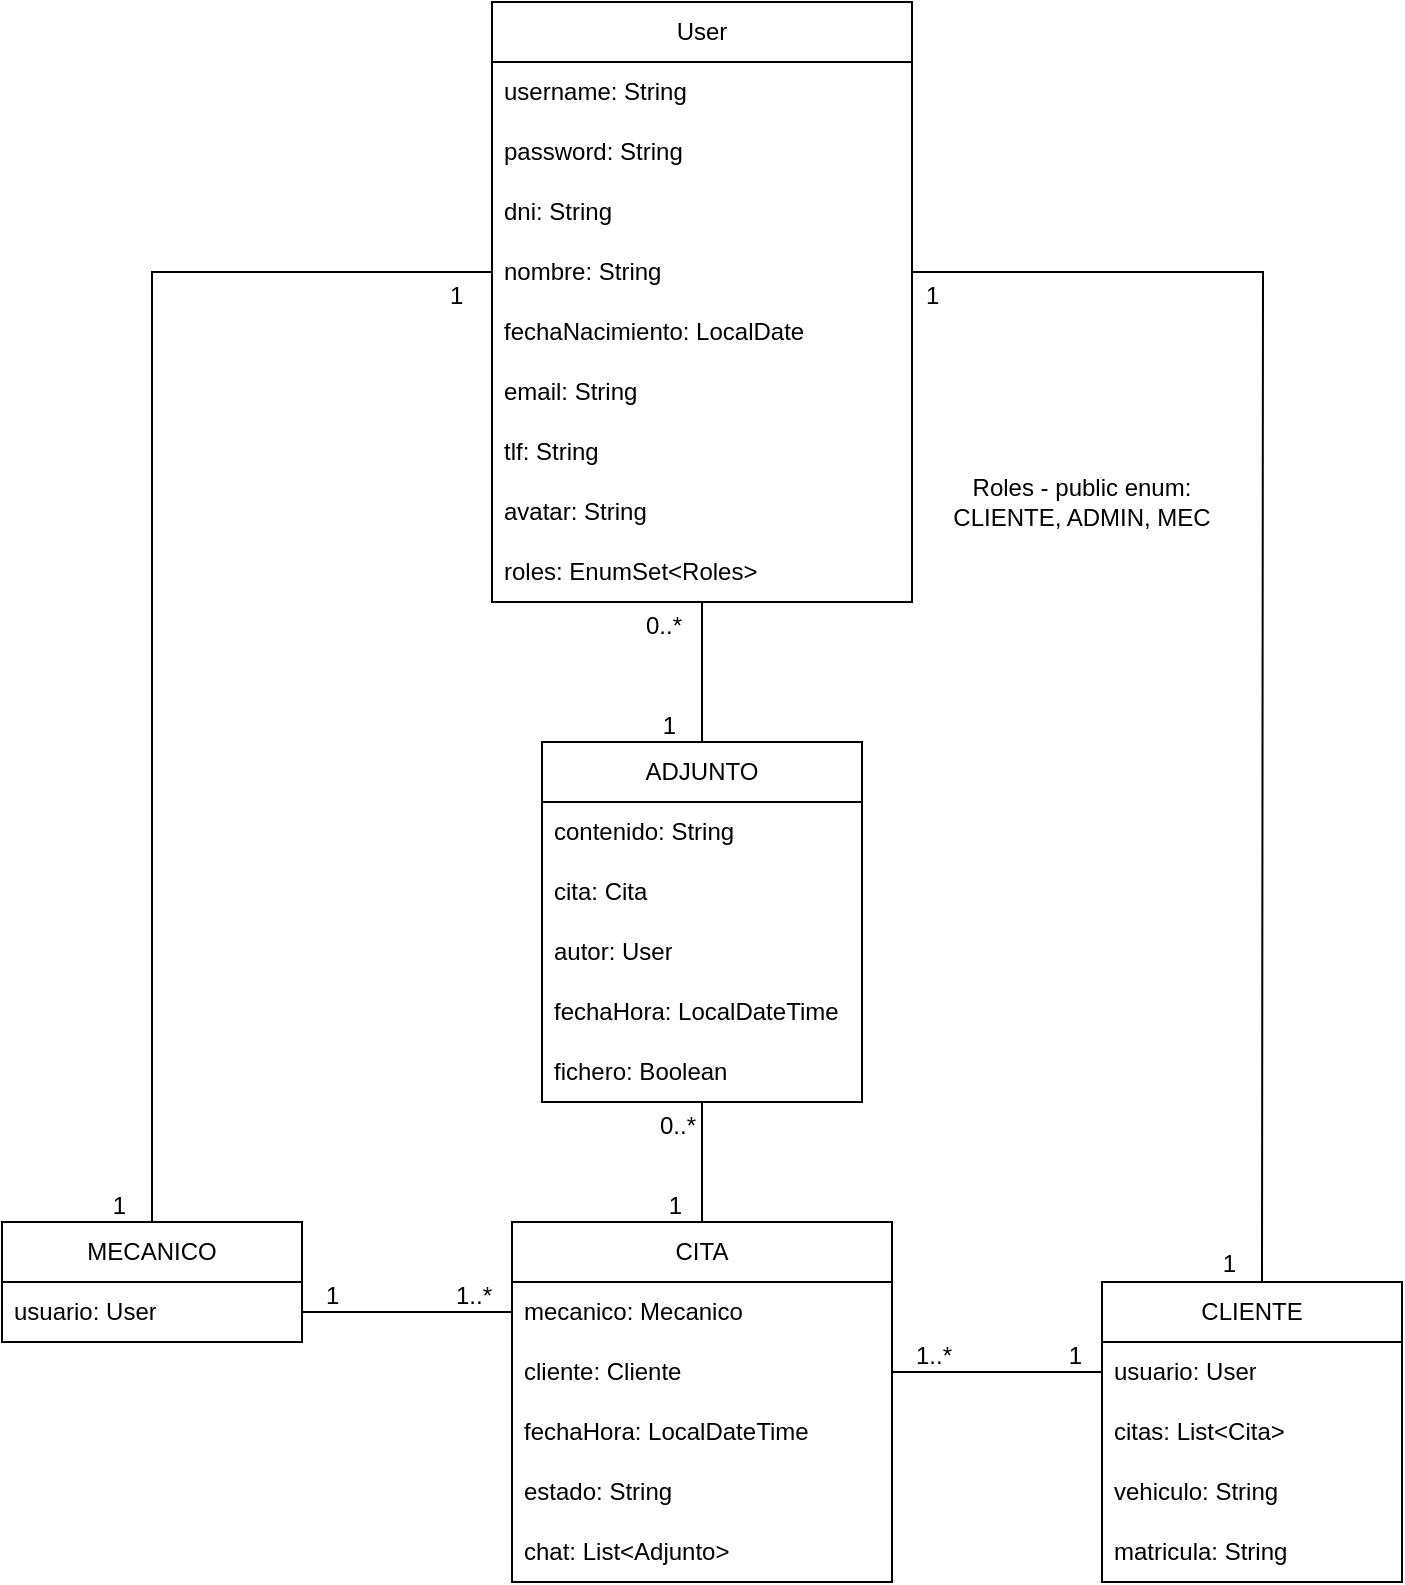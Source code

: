 <mxfile version="20.8.20" type="device"><diagram name="Página-1" id="-y81_2wt6zuWN6OEfqJj"><mxGraphModel dx="1434" dy="1925" grid="1" gridSize="10" guides="1" tooltips="1" connect="1" arrows="1" fold="1" page="1" pageScale="1" pageWidth="827" pageHeight="1169" math="0" shadow="0"><root><mxCell id="0"/><mxCell id="1" parent="0"/><mxCell id="NmLjBCF2BtD-vYW53nOs-9" value="CITA" style="swimlane;fontStyle=0;childLayout=stackLayout;horizontal=1;startSize=30;horizontalStack=0;resizeParent=1;resizeParentMax=0;resizeLast=0;collapsible=1;marginBottom=0;whiteSpace=wrap;html=1;" parent="1" vertex="1"><mxGeometry x="295" y="120" width="190" height="180" as="geometry"/></mxCell><mxCell id="NmLjBCF2BtD-vYW53nOs-10" value="mecanico: Mecanico" style="text;strokeColor=none;fillColor=none;align=left;verticalAlign=middle;spacingLeft=4;spacingRight=4;overflow=hidden;points=[[0,0.5],[1,0.5]];portConstraint=eastwest;rotatable=0;whiteSpace=wrap;html=1;" parent="NmLjBCF2BtD-vYW53nOs-9" vertex="1"><mxGeometry y="30" width="190" height="30" as="geometry"/></mxCell><mxCell id="NmLjBCF2BtD-vYW53nOs-11" value="cliente: Cliente" style="text;strokeColor=none;fillColor=none;align=left;verticalAlign=middle;spacingLeft=4;spacingRight=4;overflow=hidden;points=[[0,0.5],[1,0.5]];portConstraint=eastwest;rotatable=0;whiteSpace=wrap;html=1;" parent="NmLjBCF2BtD-vYW53nOs-9" vertex="1"><mxGeometry y="60" width="190" height="30" as="geometry"/></mxCell><mxCell id="NmLjBCF2BtD-vYW53nOs-12" value="fechaHora: LocalDateTime" style="text;strokeColor=none;fillColor=none;align=left;verticalAlign=middle;spacingLeft=4;spacingRight=4;overflow=hidden;points=[[0,0.5],[1,0.5]];portConstraint=eastwest;rotatable=0;whiteSpace=wrap;html=1;" parent="NmLjBCF2BtD-vYW53nOs-9" vertex="1"><mxGeometry y="90" width="190" height="30" as="geometry"/></mxCell><mxCell id="uPhhhP_9xO2Fcjjc44AE-10" value="estado: String" style="text;strokeColor=none;fillColor=none;align=left;verticalAlign=middle;spacingLeft=4;spacingRight=4;overflow=hidden;points=[[0,0.5],[1,0.5]];portConstraint=eastwest;rotatable=0;whiteSpace=wrap;html=1;" parent="NmLjBCF2BtD-vYW53nOs-9" vertex="1"><mxGeometry y="120" width="190" height="30" as="geometry"/></mxCell><mxCell id="NmLjBCF2BtD-vYW53nOs-42" value="chat: List&amp;lt;Adjunto&amp;gt;" style="text;strokeColor=none;fillColor=none;align=left;verticalAlign=middle;spacingLeft=4;spacingRight=4;overflow=hidden;points=[[0,0.5],[1,0.5]];portConstraint=eastwest;rotatable=0;whiteSpace=wrap;html=1;" parent="NmLjBCF2BtD-vYW53nOs-9" vertex="1"><mxGeometry y="150" width="190" height="30" as="geometry"/></mxCell><mxCell id="NmLjBCF2BtD-vYW53nOs-22" value="CLIENTE" style="swimlane;fontStyle=0;childLayout=stackLayout;horizontal=1;startSize=30;horizontalStack=0;resizeParent=1;resizeParentMax=0;resizeLast=0;collapsible=1;marginBottom=0;whiteSpace=wrap;html=1;" parent="1" vertex="1"><mxGeometry x="590" y="150" width="150" height="150" as="geometry"/></mxCell><mxCell id="DqBLoDZIi0lSNXjKFi4r-16" value="usuario: User" style="text;strokeColor=none;fillColor=none;align=left;verticalAlign=middle;spacingLeft=4;spacingRight=4;overflow=hidden;points=[[0,0.5],[1,0.5]];portConstraint=eastwest;rotatable=0;whiteSpace=wrap;html=1;" parent="NmLjBCF2BtD-vYW53nOs-22" vertex="1"><mxGeometry y="30" width="150" height="30" as="geometry"/></mxCell><mxCell id="NmLjBCF2BtD-vYW53nOs-30" value="citas: List&amp;lt;Cita&amp;gt;" style="text;strokeColor=none;fillColor=none;align=left;verticalAlign=middle;spacingLeft=4;spacingRight=4;overflow=hidden;points=[[0,0.5],[1,0.5]];portConstraint=eastwest;rotatable=0;whiteSpace=wrap;html=1;" parent="NmLjBCF2BtD-vYW53nOs-22" vertex="1"><mxGeometry y="60" width="150" height="30" as="geometry"/></mxCell><mxCell id="NmLjBCF2BtD-vYW53nOs-31" value="vehiculo: String" style="text;strokeColor=none;fillColor=none;align=left;verticalAlign=middle;spacingLeft=4;spacingRight=4;overflow=hidden;points=[[0,0.5],[1,0.5]];portConstraint=eastwest;rotatable=0;whiteSpace=wrap;html=1;" parent="NmLjBCF2BtD-vYW53nOs-22" vertex="1"><mxGeometry y="90" width="150" height="30" as="geometry"/></mxCell><mxCell id="NmLjBCF2BtD-vYW53nOs-33" value="matricula: String" style="text;strokeColor=none;fillColor=none;align=left;verticalAlign=middle;spacingLeft=4;spacingRight=4;overflow=hidden;points=[[0,0.5],[1,0.5]];portConstraint=eastwest;rotatable=0;whiteSpace=wrap;html=1;" parent="NmLjBCF2BtD-vYW53nOs-22" vertex="1"><mxGeometry y="120" width="150" height="30" as="geometry"/></mxCell><mxCell id="NmLjBCF2BtD-vYW53nOs-35" value="" style="endArrow=none;html=1;rounded=0;" parent="1" source="DqBLoDZIi0lSNXjKFi4r-12" target="NmLjBCF2BtD-vYW53nOs-10" edge="1"><mxGeometry relative="1" as="geometry"><mxPoint x="190" y="186.818" as="sourcePoint"/><mxPoint x="330" y="340" as="targetPoint"/></mxGeometry></mxCell><mxCell id="NmLjBCF2BtD-vYW53nOs-36" value="1" style="resizable=0;html=1;align=left;verticalAlign=bottom;" parent="NmLjBCF2BtD-vYW53nOs-35" connectable="0" vertex="1"><mxGeometry x="-1" relative="1" as="geometry"><mxPoint x="10" as="offset"/></mxGeometry></mxCell><mxCell id="NmLjBCF2BtD-vYW53nOs-37" value="1..*" style="resizable=0;html=1;align=right;verticalAlign=bottom;" parent="NmLjBCF2BtD-vYW53nOs-35" connectable="0" vertex="1"><mxGeometry x="1" relative="1" as="geometry"><mxPoint x="-10" as="offset"/></mxGeometry></mxCell><mxCell id="NmLjBCF2BtD-vYW53nOs-38" value="" style="endArrow=none;html=1;rounded=0;exitX=1;exitY=0.5;exitDx=0;exitDy=0;" parent="1" source="NmLjBCF2BtD-vYW53nOs-11" target="DqBLoDZIi0lSNXjKFi4r-16" edge="1"><mxGeometry relative="1" as="geometry"><mxPoint x="470" y="200" as="sourcePoint"/><mxPoint x="590" y="165" as="targetPoint"/></mxGeometry></mxCell><mxCell id="NmLjBCF2BtD-vYW53nOs-39" value="1..*" style="resizable=0;html=1;align=left;verticalAlign=bottom;" parent="NmLjBCF2BtD-vYW53nOs-38" connectable="0" vertex="1"><mxGeometry x="-1" relative="1" as="geometry"><mxPoint x="10" as="offset"/></mxGeometry></mxCell><mxCell id="NmLjBCF2BtD-vYW53nOs-40" value="1" style="resizable=0;html=1;align=right;verticalAlign=bottom;" parent="NmLjBCF2BtD-vYW53nOs-38" connectable="0" vertex="1"><mxGeometry x="1" relative="1" as="geometry"><mxPoint x="-10" as="offset"/></mxGeometry></mxCell><mxCell id="uPhhhP_9xO2Fcjjc44AE-1" value="User" style="swimlane;fontStyle=0;childLayout=stackLayout;horizontal=1;startSize=30;horizontalStack=0;resizeParent=1;resizeParentMax=0;resizeLast=0;collapsible=1;marginBottom=0;whiteSpace=wrap;html=1;" parent="1" vertex="1"><mxGeometry x="285" y="-490" width="210" height="300" as="geometry"/></mxCell><mxCell id="uPhhhP_9xO2Fcjjc44AE-2" value="username: String" style="text;strokeColor=none;fillColor=none;align=left;verticalAlign=middle;spacingLeft=4;spacingRight=4;overflow=hidden;points=[[0,0.5],[1,0.5]];portConstraint=eastwest;rotatable=0;whiteSpace=wrap;html=1;" parent="uPhhhP_9xO2Fcjjc44AE-1" vertex="1"><mxGeometry y="30" width="210" height="30" as="geometry"/></mxCell><mxCell id="uPhhhP_9xO2Fcjjc44AE-3" value="password: String" style="text;strokeColor=none;fillColor=none;align=left;verticalAlign=middle;spacingLeft=4;spacingRight=4;overflow=hidden;points=[[0,0.5],[1,0.5]];portConstraint=eastwest;rotatable=0;whiteSpace=wrap;html=1;" parent="uPhhhP_9xO2Fcjjc44AE-1" vertex="1"><mxGeometry y="60" width="210" height="30" as="geometry"/></mxCell><mxCell id="DqBLoDZIi0lSNXjKFi4r-1" value="dni: String" style="text;strokeColor=none;fillColor=none;align=left;verticalAlign=middle;spacingLeft=4;spacingRight=4;overflow=hidden;points=[[0,0.5],[1,0.5]];portConstraint=eastwest;rotatable=0;whiteSpace=wrap;html=1;" parent="uPhhhP_9xO2Fcjjc44AE-1" vertex="1"><mxGeometry y="90" width="210" height="30" as="geometry"/></mxCell><mxCell id="DqBLoDZIi0lSNXjKFi4r-2" value="nombre: String" style="text;strokeColor=none;fillColor=none;align=left;verticalAlign=middle;spacingLeft=4;spacingRight=4;overflow=hidden;points=[[0,0.5],[1,0.5]];portConstraint=eastwest;rotatable=0;whiteSpace=wrap;html=1;" parent="uPhhhP_9xO2Fcjjc44AE-1" vertex="1"><mxGeometry y="120" width="210" height="30" as="geometry"/></mxCell><mxCell id="DqBLoDZIi0lSNXjKFi4r-3" value="fechaNacimiento: LocalDate" style="text;strokeColor=none;fillColor=none;align=left;verticalAlign=middle;spacingLeft=4;spacingRight=4;overflow=hidden;points=[[0,0.5],[1,0.5]];portConstraint=eastwest;rotatable=0;whiteSpace=wrap;html=1;" parent="uPhhhP_9xO2Fcjjc44AE-1" vertex="1"><mxGeometry y="150" width="210" height="30" as="geometry"/></mxCell><mxCell id="DqBLoDZIi0lSNXjKFi4r-4" value="email: String" style="text;strokeColor=none;fillColor=none;align=left;verticalAlign=middle;spacingLeft=4;spacingRight=4;overflow=hidden;points=[[0,0.5],[1,0.5]];portConstraint=eastwest;rotatable=0;whiteSpace=wrap;html=1;" parent="uPhhhP_9xO2Fcjjc44AE-1" vertex="1"><mxGeometry y="180" width="210" height="30" as="geometry"/></mxCell><mxCell id="DqBLoDZIi0lSNXjKFi4r-5" value="tlf: String" style="text;strokeColor=none;fillColor=none;align=left;verticalAlign=middle;spacingLeft=4;spacingRight=4;overflow=hidden;points=[[0,0.5],[1,0.5]];portConstraint=eastwest;rotatable=0;whiteSpace=wrap;html=1;" parent="uPhhhP_9xO2Fcjjc44AE-1" vertex="1"><mxGeometry y="210" width="210" height="30" as="geometry"/></mxCell><mxCell id="DqBLoDZIi0lSNXjKFi4r-6" value="avatar: String" style="text;strokeColor=none;fillColor=none;align=left;verticalAlign=middle;spacingLeft=4;spacingRight=4;overflow=hidden;points=[[0,0.5],[1,0.5]];portConstraint=eastwest;rotatable=0;whiteSpace=wrap;html=1;" parent="uPhhhP_9xO2Fcjjc44AE-1" vertex="1"><mxGeometry y="240" width="210" height="30" as="geometry"/></mxCell><mxCell id="uPhhhP_9xO2Fcjjc44AE-4" value="roles: EnumSet&amp;lt;Roles&amp;gt;" style="text;strokeColor=none;fillColor=none;align=left;verticalAlign=middle;spacingLeft=4;spacingRight=4;overflow=hidden;points=[[0,0.5],[1,0.5]];portConstraint=eastwest;rotatable=0;whiteSpace=wrap;html=1;" parent="uPhhhP_9xO2Fcjjc44AE-1" vertex="1"><mxGeometry y="270" width="210" height="30" as="geometry"/></mxCell><mxCell id="uPhhhP_9xO2Fcjjc44AE-9" value="Roles -&amp;nbsp;public enum: CLIENTE, ADMIN, MEC" style="text;html=1;strokeColor=none;fillColor=none;align=center;verticalAlign=middle;whiteSpace=wrap;rounded=0;" parent="1" vertex="1"><mxGeometry x="510" y="-270" width="140" height="60" as="geometry"/></mxCell><mxCell id="DqBLoDZIi0lSNXjKFi4r-10" value="MECANICO" style="swimlane;fontStyle=0;childLayout=stackLayout;horizontal=1;startSize=30;horizontalStack=0;resizeParent=1;resizeParentMax=0;resizeLast=0;collapsible=1;marginBottom=0;whiteSpace=wrap;html=1;" parent="1" vertex="1"><mxGeometry x="40" y="120" width="150" height="60" as="geometry"/></mxCell><mxCell id="DqBLoDZIi0lSNXjKFi4r-12" value="usuario: User" style="text;strokeColor=none;fillColor=none;align=left;verticalAlign=middle;spacingLeft=4;spacingRight=4;overflow=hidden;points=[[0,0.5],[1,0.5]];portConstraint=eastwest;rotatable=0;whiteSpace=wrap;html=1;" parent="DqBLoDZIi0lSNXjKFi4r-10" vertex="1"><mxGeometry y="30" width="150" height="30" as="geometry"/></mxCell><mxCell id="DqBLoDZIi0lSNXjKFi4r-18" value="ADJUNTO" style="swimlane;fontStyle=0;childLayout=stackLayout;horizontal=1;startSize=30;horizontalStack=0;resizeParent=1;resizeParentMax=0;resizeLast=0;collapsible=1;marginBottom=0;whiteSpace=wrap;html=1;" parent="1" vertex="1"><mxGeometry x="310" y="-120" width="160" height="180" as="geometry"/></mxCell><mxCell id="DqBLoDZIi0lSNXjKFi4r-20" value="contenido: String" style="text;strokeColor=none;fillColor=none;align=left;verticalAlign=middle;spacingLeft=4;spacingRight=4;overflow=hidden;points=[[0,0.5],[1,0.5]];portConstraint=eastwest;rotatable=0;whiteSpace=wrap;html=1;" parent="DqBLoDZIi0lSNXjKFi4r-18" vertex="1"><mxGeometry y="30" width="160" height="30" as="geometry"/></mxCell><mxCell id="DqBLoDZIi0lSNXjKFi4r-23" value="cita: Cita" style="text;strokeColor=none;fillColor=none;align=left;verticalAlign=middle;spacingLeft=4;spacingRight=4;overflow=hidden;points=[[0,0.5],[1,0.5]];portConstraint=eastwest;rotatable=0;whiteSpace=wrap;html=1;" parent="DqBLoDZIi0lSNXjKFi4r-18" vertex="1"><mxGeometry y="60" width="160" height="30" as="geometry"/></mxCell><mxCell id="DqBLoDZIi0lSNXjKFi4r-21" value="autor: User" style="text;strokeColor=none;fillColor=none;align=left;verticalAlign=middle;spacingLeft=4;spacingRight=4;overflow=hidden;points=[[0,0.5],[1,0.5]];portConstraint=eastwest;rotatable=0;whiteSpace=wrap;html=1;" parent="DqBLoDZIi0lSNXjKFi4r-18" vertex="1"><mxGeometry y="90" width="160" height="30" as="geometry"/></mxCell><mxCell id="DqBLoDZIi0lSNXjKFi4r-22" value="fechaHora: LocalDateTime" style="text;strokeColor=none;fillColor=none;align=left;verticalAlign=middle;spacingLeft=4;spacingRight=4;overflow=hidden;points=[[0,0.5],[1,0.5]];portConstraint=eastwest;rotatable=0;whiteSpace=wrap;html=1;" parent="DqBLoDZIi0lSNXjKFi4r-18" vertex="1"><mxGeometry y="120" width="160" height="30" as="geometry"/></mxCell><mxCell id="zsEQnJRV5wVVksirLhk--1" value="fichero: Boolean" style="text;strokeColor=none;fillColor=none;align=left;verticalAlign=middle;spacingLeft=4;spacingRight=4;overflow=hidden;points=[[0,0.5],[1,0.5]];portConstraint=eastwest;rotatable=0;whiteSpace=wrap;html=1;" parent="DqBLoDZIi0lSNXjKFi4r-18" vertex="1"><mxGeometry y="150" width="160" height="30" as="geometry"/></mxCell><mxCell id="DqBLoDZIi0lSNXjKFi4r-24" value="" style="endArrow=none;html=1;rounded=0;entryX=0.5;entryY=0;entryDx=0;entryDy=0;" parent="1" target="DqBLoDZIi0lSNXjKFi4r-18" edge="1"><mxGeometry relative="1" as="geometry"><mxPoint x="390" y="-190" as="sourcePoint"/><mxPoint x="383" y="-120" as="targetPoint"/></mxGeometry></mxCell><mxCell id="DqBLoDZIi0lSNXjKFi4r-25" value="0..*" style="resizable=0;html=1;align=left;verticalAlign=bottom;" parent="DqBLoDZIi0lSNXjKFi4r-24" connectable="0" vertex="1"><mxGeometry x="-1" relative="1" as="geometry"><mxPoint x="-30" y="20" as="offset"/></mxGeometry></mxCell><mxCell id="DqBLoDZIi0lSNXjKFi4r-26" value="1" style="resizable=0;html=1;align=right;verticalAlign=bottom;" parent="DqBLoDZIi0lSNXjKFi4r-24" connectable="0" vertex="1"><mxGeometry x="1" relative="1" as="geometry"><mxPoint x="-13" as="offset"/></mxGeometry></mxCell><mxCell id="DqBLoDZIi0lSNXjKFi4r-27" value="" style="endArrow=none;html=1;rounded=0;" parent="1" edge="1"><mxGeometry relative="1" as="geometry"><mxPoint x="390" y="60" as="sourcePoint"/><mxPoint x="390" y="120" as="targetPoint"/></mxGeometry></mxCell><mxCell id="DqBLoDZIi0lSNXjKFi4r-28" value="0..*" style="resizable=0;html=1;align=left;verticalAlign=bottom;" parent="DqBLoDZIi0lSNXjKFi4r-27" connectable="0" vertex="1"><mxGeometry x="-1" relative="1" as="geometry"><mxPoint x="-23" y="20" as="offset"/></mxGeometry></mxCell><mxCell id="DqBLoDZIi0lSNXjKFi4r-29" value="1" style="resizable=0;html=1;align=right;verticalAlign=bottom;" parent="DqBLoDZIi0lSNXjKFi4r-27" connectable="0" vertex="1"><mxGeometry x="1" relative="1" as="geometry"><mxPoint x="-10" as="offset"/></mxGeometry></mxCell><mxCell id="H0_pUk1VzHbBVtUmQt4I-1" value="" style="endArrow=none;html=1;rounded=0;exitX=0;exitY=0.5;exitDx=0;exitDy=0;" parent="1" source="DqBLoDZIi0lSNXjKFi4r-2" edge="1"><mxGeometry relative="1" as="geometry"><mxPoint x="115" y="-360" as="sourcePoint"/><mxPoint x="115" y="120" as="targetPoint"/><Array as="points"><mxPoint x="115" y="-355"/></Array></mxGeometry></mxCell><mxCell id="H0_pUk1VzHbBVtUmQt4I-2" value="1" style="resizable=0;html=1;align=left;verticalAlign=bottom;" parent="H0_pUk1VzHbBVtUmQt4I-1" connectable="0" vertex="1"><mxGeometry x="-1" relative="1" as="geometry"><mxPoint x="-23" y="20" as="offset"/></mxGeometry></mxCell><mxCell id="H0_pUk1VzHbBVtUmQt4I-3" value="1" style="resizable=0;html=1;align=right;verticalAlign=bottom;" parent="H0_pUk1VzHbBVtUmQt4I-1" connectable="0" vertex="1"><mxGeometry x="1" relative="1" as="geometry"><mxPoint x="-13" as="offset"/></mxGeometry></mxCell><mxCell id="H0_pUk1VzHbBVtUmQt4I-4" value="" style="endArrow=none;html=1;rounded=0;entryX=0.5;entryY=0;entryDx=0;entryDy=0;exitX=1;exitY=0.5;exitDx=0;exitDy=0;" parent="1" source="DqBLoDZIi0lSNXjKFi4r-2" edge="1"><mxGeometry relative="1" as="geometry"><mxPoint x="840.5" y="-355" as="sourcePoint"/><mxPoint x="670" y="150" as="targetPoint"/><Array as="points"><mxPoint x="670.5" y="-355"/></Array></mxGeometry></mxCell><mxCell id="H0_pUk1VzHbBVtUmQt4I-5" value="1" style="resizable=0;html=1;align=left;verticalAlign=bottom;" parent="H0_pUk1VzHbBVtUmQt4I-4" connectable="0" vertex="1"><mxGeometry x="-1" relative="1" as="geometry"><mxPoint x="5" y="20" as="offset"/></mxGeometry></mxCell><mxCell id="H0_pUk1VzHbBVtUmQt4I-6" value="1" style="resizable=0;html=1;align=right;verticalAlign=bottom;" parent="H0_pUk1VzHbBVtUmQt4I-4" connectable="0" vertex="1"><mxGeometry x="1" relative="1" as="geometry"><mxPoint x="-13" as="offset"/></mxGeometry></mxCell></root></mxGraphModel></diagram></mxfile>
